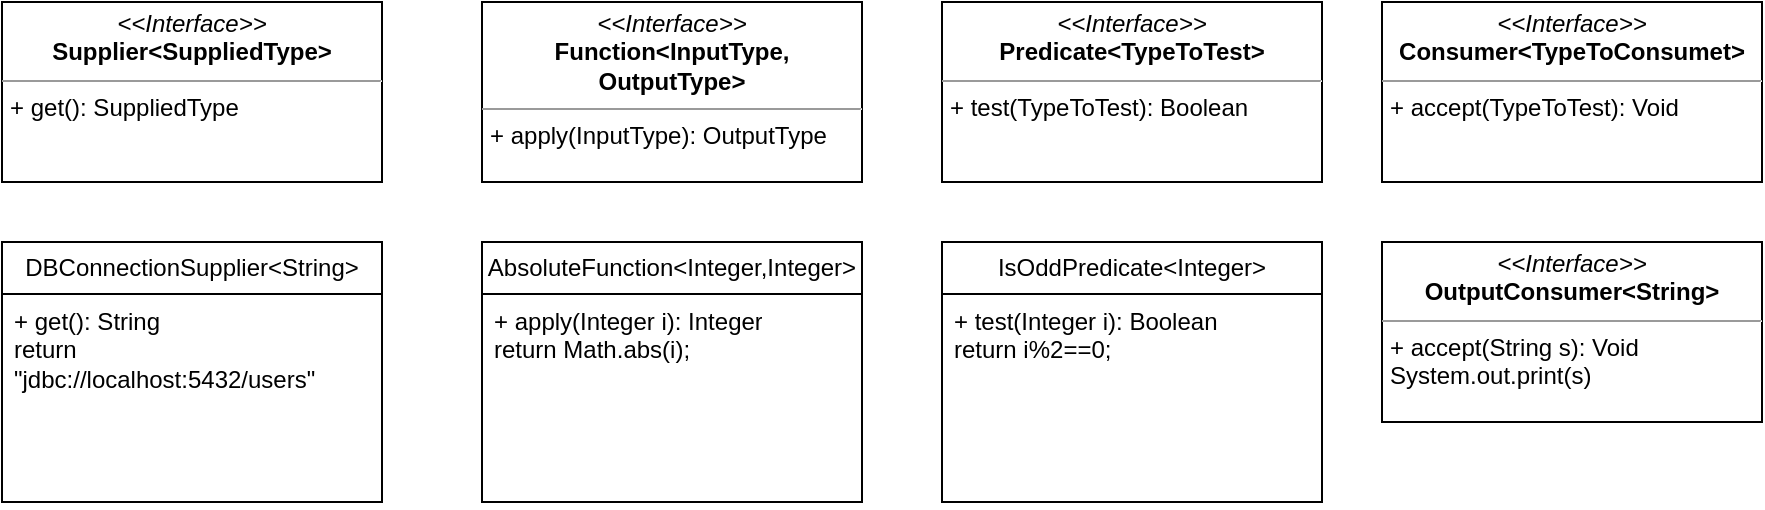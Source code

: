 <mxfile version="21.7.1" type="device">
  <diagram name="Page-1" id="JHOr2tW3t-az8ebPOBco">
    <mxGraphModel dx="1472" dy="1047" grid="1" gridSize="10" guides="1" tooltips="1" connect="1" arrows="1" fold="1" page="1" pageScale="1" pageWidth="850" pageHeight="1100" math="0" shadow="0">
      <root>
        <mxCell id="0" />
        <mxCell id="1" parent="0" />
        <mxCell id="PV9tSj0A8ZdQrEwPyffW-1" value="&lt;p style=&quot;margin:0px;margin-top:4px;text-align:center;&quot;&gt;&lt;i&gt;&amp;lt;&amp;lt;Interface&amp;gt;&amp;gt;&lt;/i&gt;&lt;br&gt;&lt;b&gt;Supplier&amp;lt;SuppliedType&amp;gt;&lt;/b&gt;&lt;/p&gt;&lt;hr size=&quot;1&quot;&gt;&lt;p style=&quot;margin:0px;margin-left:4px;&quot;&gt;&lt;/p&gt;&lt;p style=&quot;margin:0px;margin-left:4px;&quot;&gt;+ get(): SuppliedType&lt;br&gt;&lt;br&gt;&lt;/p&gt;" style="verticalAlign=top;align=left;overflow=fill;fontSize=12;fontFamily=Helvetica;html=1;whiteSpace=wrap;" vertex="1" parent="1">
          <mxGeometry x="20" y="120" width="190" height="90" as="geometry" />
        </mxCell>
        <mxCell id="PV9tSj0A8ZdQrEwPyffW-2" value="&lt;p style=&quot;margin:0px;margin-top:4px;text-align:center;&quot;&gt;&lt;i&gt;&amp;lt;&amp;lt;Interface&amp;gt;&amp;gt;&lt;/i&gt;&lt;br&gt;&lt;b&gt;Function&amp;lt;InputType, OutputType&amp;gt;&lt;/b&gt;&lt;/p&gt;&lt;hr size=&quot;1&quot;&gt;&lt;p style=&quot;margin:0px;margin-left:4px;&quot;&gt;&lt;/p&gt;&lt;p style=&quot;margin:0px;margin-left:4px;&quot;&gt;+ apply(InputType): OutputType&lt;br&gt;&lt;br&gt;&lt;/p&gt;" style="verticalAlign=top;align=left;overflow=fill;fontSize=12;fontFamily=Helvetica;html=1;whiteSpace=wrap;" vertex="1" parent="1">
          <mxGeometry x="260" y="120" width="190" height="90" as="geometry" />
        </mxCell>
        <mxCell id="PV9tSj0A8ZdQrEwPyffW-3" value="&lt;p style=&quot;margin:0px;margin-top:4px;text-align:center;&quot;&gt;&lt;i&gt;&amp;lt;&amp;lt;Interface&amp;gt;&amp;gt;&lt;/i&gt;&lt;br&gt;&lt;b&gt;Predicate&amp;lt;TypeToTest&amp;gt;&lt;/b&gt;&lt;/p&gt;&lt;hr size=&quot;1&quot;&gt;&lt;p style=&quot;margin:0px;margin-left:4px;&quot;&gt;&lt;/p&gt;&lt;p style=&quot;margin:0px;margin-left:4px;&quot;&gt;+ test(TypeToTest): Boolean&lt;br&gt;&lt;/p&gt;" style="verticalAlign=top;align=left;overflow=fill;fontSize=12;fontFamily=Helvetica;html=1;whiteSpace=wrap;" vertex="1" parent="1">
          <mxGeometry x="490" y="120" width="190" height="90" as="geometry" />
        </mxCell>
        <mxCell id="PV9tSj0A8ZdQrEwPyffW-4" value="&lt;p style=&quot;margin:0px;margin-top:4px;text-align:center;&quot;&gt;&lt;i&gt;&amp;lt;&amp;lt;Interface&amp;gt;&amp;gt;&lt;/i&gt;&lt;br&gt;&lt;b&gt;Consumer&amp;lt;TypeToConsumet&amp;gt;&lt;/b&gt;&lt;/p&gt;&lt;hr size=&quot;1&quot;&gt;&lt;p style=&quot;margin:0px;margin-left:4px;&quot;&gt;&lt;/p&gt;&lt;p style=&quot;margin:0px;margin-left:4px;&quot;&gt;+ accept(TypeToTest): Void&lt;br&gt;&lt;/p&gt;" style="verticalAlign=top;align=left;overflow=fill;fontSize=12;fontFamily=Helvetica;html=1;whiteSpace=wrap;" vertex="1" parent="1">
          <mxGeometry x="710" y="120" width="190" height="90" as="geometry" />
        </mxCell>
        <mxCell id="PV9tSj0A8ZdQrEwPyffW-5" value="DBConnectionSupplier&amp;lt;String&amp;gt;" style="swimlane;fontStyle=0;childLayout=stackLayout;horizontal=1;startSize=26;fillColor=none;horizontalStack=0;resizeParent=1;resizeParentMax=0;resizeLast=0;collapsible=1;marginBottom=0;whiteSpace=wrap;html=1;" vertex="1" parent="1">
          <mxGeometry x="20" y="240" width="190" height="130" as="geometry" />
        </mxCell>
        <mxCell id="PV9tSj0A8ZdQrEwPyffW-6" value="+ get(): String&lt;br&gt;return &quot;jdbc://localhost:5432/users&quot;" style="text;strokeColor=none;fillColor=none;align=left;verticalAlign=top;spacingLeft=4;spacingRight=4;overflow=hidden;rotatable=0;points=[[0,0.5],[1,0.5]];portConstraint=eastwest;whiteSpace=wrap;html=1;" vertex="1" parent="PV9tSj0A8ZdQrEwPyffW-5">
          <mxGeometry y="26" width="190" height="104" as="geometry" />
        </mxCell>
        <mxCell id="PV9tSj0A8ZdQrEwPyffW-10" value="AbsoluteFunction&amp;lt;Integer,Integer&amp;gt;" style="swimlane;fontStyle=0;childLayout=stackLayout;horizontal=1;startSize=26;fillColor=none;horizontalStack=0;resizeParent=1;resizeParentMax=0;resizeLast=0;collapsible=1;marginBottom=0;whiteSpace=wrap;html=1;" vertex="1" parent="1">
          <mxGeometry x="260" y="240" width="190" height="130" as="geometry" />
        </mxCell>
        <mxCell id="PV9tSj0A8ZdQrEwPyffW-11" value="+ apply(Integer i): Integer&lt;br&gt;return Math.abs(i);" style="text;strokeColor=none;fillColor=none;align=left;verticalAlign=top;spacingLeft=4;spacingRight=4;overflow=hidden;rotatable=0;points=[[0,0.5],[1,0.5]];portConstraint=eastwest;whiteSpace=wrap;html=1;" vertex="1" parent="PV9tSj0A8ZdQrEwPyffW-10">
          <mxGeometry y="26" width="190" height="104" as="geometry" />
        </mxCell>
        <mxCell id="PV9tSj0A8ZdQrEwPyffW-12" value="IsOddPredicate&amp;lt;Integer&amp;gt;" style="swimlane;fontStyle=0;childLayout=stackLayout;horizontal=1;startSize=26;fillColor=none;horizontalStack=0;resizeParent=1;resizeParentMax=0;resizeLast=0;collapsible=1;marginBottom=0;whiteSpace=wrap;html=1;" vertex="1" parent="1">
          <mxGeometry x="490" y="240" width="190" height="130" as="geometry" />
        </mxCell>
        <mxCell id="PV9tSj0A8ZdQrEwPyffW-13" value="+ test(Integer i): Boolean&lt;br&gt;return i%2==0;" style="text;strokeColor=none;fillColor=none;align=left;verticalAlign=top;spacingLeft=4;spacingRight=4;overflow=hidden;rotatable=0;points=[[0,0.5],[1,0.5]];portConstraint=eastwest;whiteSpace=wrap;html=1;" vertex="1" parent="PV9tSj0A8ZdQrEwPyffW-12">
          <mxGeometry y="26" width="190" height="104" as="geometry" />
        </mxCell>
        <mxCell id="PV9tSj0A8ZdQrEwPyffW-14" value="&lt;p style=&quot;margin:0px;margin-top:4px;text-align:center;&quot;&gt;&lt;i&gt;&amp;lt;&amp;lt;Interface&amp;gt;&amp;gt;&lt;/i&gt;&lt;br&gt;&lt;b&gt;OutputConsumer&amp;lt;String&amp;gt;&lt;/b&gt;&lt;/p&gt;&lt;hr size=&quot;1&quot;&gt;&lt;p style=&quot;margin:0px;margin-left:4px;&quot;&gt;&lt;/p&gt;&lt;p style=&quot;margin:0px;margin-left:4px;&quot;&gt;+ accept(String s): Void&lt;br&gt;&lt;/p&gt;&lt;p style=&quot;margin:0px;margin-left:4px;&quot;&gt;System.out.print(s)&lt;/p&gt;" style="verticalAlign=top;align=left;overflow=fill;fontSize=12;fontFamily=Helvetica;html=1;whiteSpace=wrap;" vertex="1" parent="1">
          <mxGeometry x="710" y="240" width="190" height="90" as="geometry" />
        </mxCell>
      </root>
    </mxGraphModel>
  </diagram>
</mxfile>
